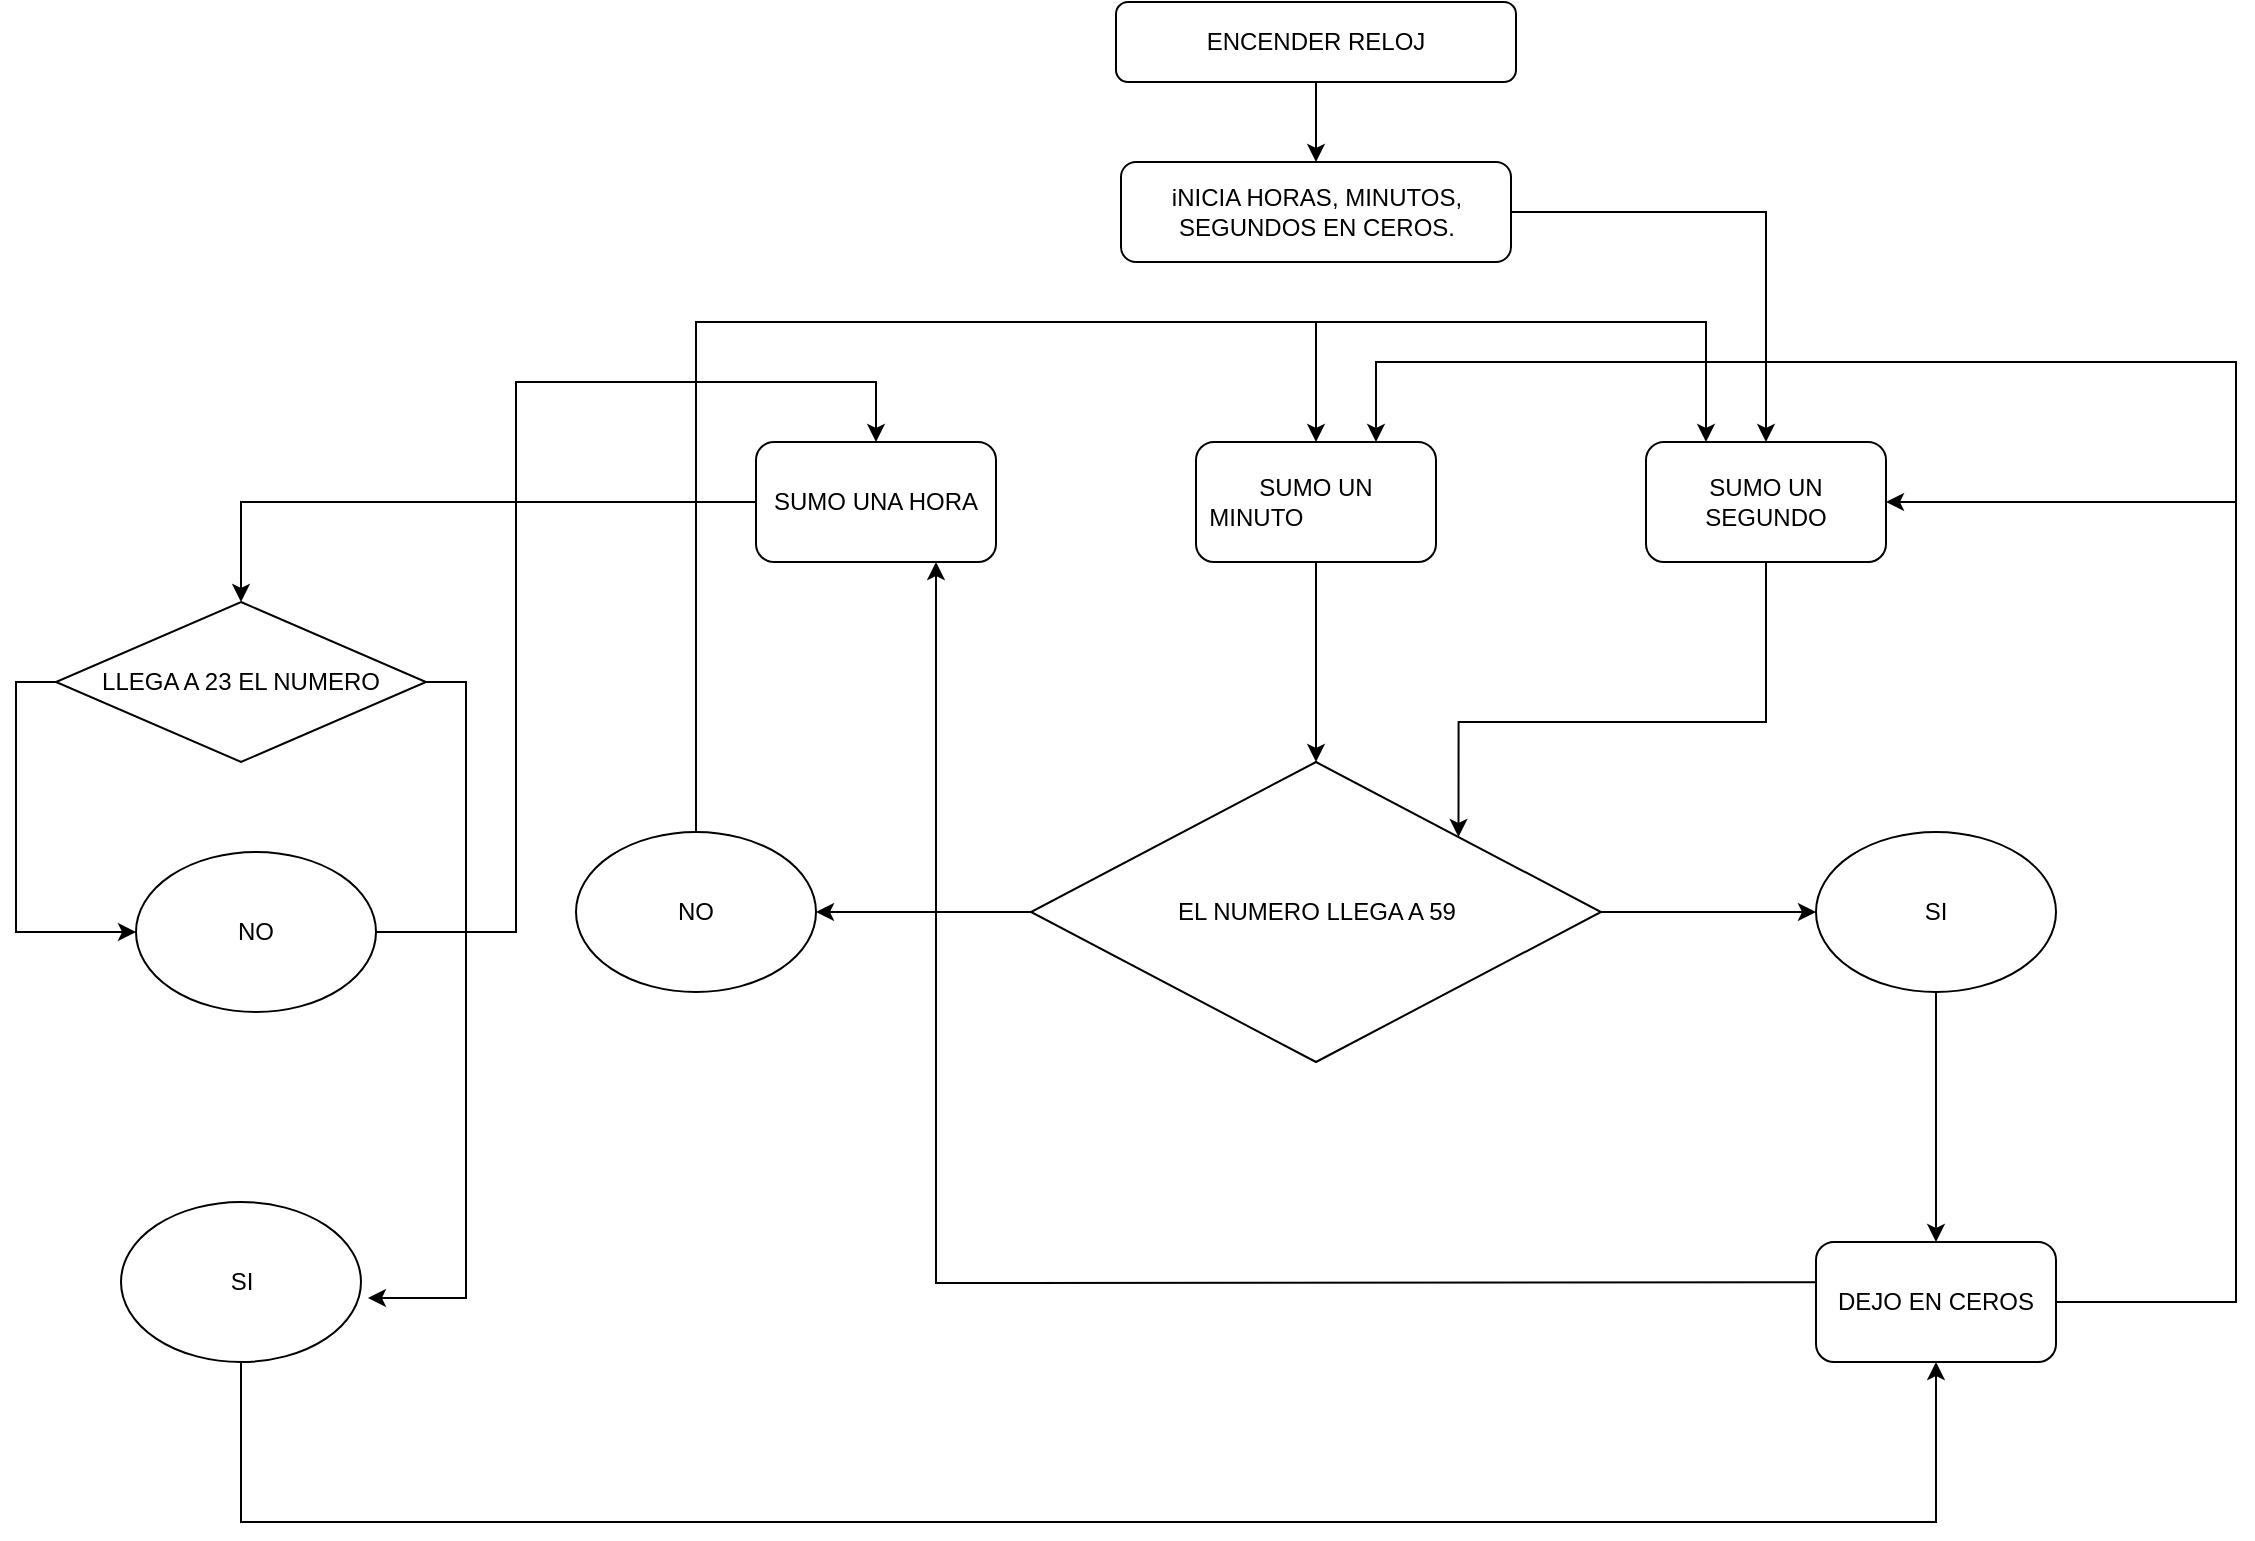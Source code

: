 <mxfile version="24.2.3" type="github">
  <diagram id="C5RBs43oDa-KdzZeNtuy" name="Page-1">
    <mxGraphModel dx="2259" dy="820" grid="1" gridSize="10" guides="1" tooltips="1" connect="1" arrows="1" fold="1" page="1" pageScale="1" pageWidth="827" pageHeight="1169" math="0" shadow="0">
      <root>
        <mxCell id="WIyWlLk6GJQsqaUBKTNV-0" />
        <mxCell id="WIyWlLk6GJQsqaUBKTNV-1" parent="WIyWlLk6GJQsqaUBKTNV-0" />
        <mxCell id="qwncf6F_4UgzIGXBQepx-1" value="" style="edgeStyle=orthogonalEdgeStyle;rounded=0;orthogonalLoop=1;jettySize=auto;html=1;" edge="1" parent="WIyWlLk6GJQsqaUBKTNV-1" source="WIyWlLk6GJQsqaUBKTNV-3" target="qwncf6F_4UgzIGXBQepx-0">
          <mxGeometry relative="1" as="geometry" />
        </mxCell>
        <mxCell id="WIyWlLk6GJQsqaUBKTNV-3" value="ENCENDER RELOJ" style="rounded=1;whiteSpace=wrap;html=1;fontSize=12;glass=0;strokeWidth=1;shadow=0;" parent="WIyWlLk6GJQsqaUBKTNV-1" vertex="1">
          <mxGeometry x="300" y="80" width="200" height="40" as="geometry" />
        </mxCell>
        <mxCell id="qwncf6F_4UgzIGXBQepx-6" value="" style="edgeStyle=orthogonalEdgeStyle;rounded=0;orthogonalLoop=1;jettySize=auto;html=1;entryX=0.5;entryY=0;entryDx=0;entryDy=0;" edge="1" parent="WIyWlLk6GJQsqaUBKTNV-1" source="qwncf6F_4UgzIGXBQepx-0" target="qwncf6F_4UgzIGXBQepx-2">
          <mxGeometry relative="1" as="geometry">
            <mxPoint x="580" y="185" as="targetPoint" />
          </mxGeometry>
        </mxCell>
        <mxCell id="qwncf6F_4UgzIGXBQepx-0" value="iNICIA HORAS, MINUTOS, SEGUNDOS EN CEROS." style="rounded=1;whiteSpace=wrap;html=1;" vertex="1" parent="WIyWlLk6GJQsqaUBKTNV-1">
          <mxGeometry x="302.5" y="160" width="195" height="50" as="geometry" />
        </mxCell>
        <mxCell id="qwncf6F_4UgzIGXBQepx-33" style="edgeStyle=orthogonalEdgeStyle;rounded=0;orthogonalLoop=1;jettySize=auto;html=1;exitX=0.5;exitY=1;exitDx=0;exitDy=0;entryX=1;entryY=0;entryDx=0;entryDy=0;" edge="1" parent="WIyWlLk6GJQsqaUBKTNV-1" source="qwncf6F_4UgzIGXBQepx-2" target="qwncf6F_4UgzIGXBQepx-9">
          <mxGeometry relative="1" as="geometry">
            <Array as="points">
              <mxPoint x="625" y="440" />
              <mxPoint x="471" y="440" />
            </Array>
          </mxGeometry>
        </mxCell>
        <mxCell id="qwncf6F_4UgzIGXBQepx-2" value="SUMO UN SEGUNDO" style="rounded=1;whiteSpace=wrap;html=1;" vertex="1" parent="WIyWlLk6GJQsqaUBKTNV-1">
          <mxGeometry x="565" y="300" width="120" height="60" as="geometry" />
        </mxCell>
        <mxCell id="qwncf6F_4UgzIGXBQepx-24" style="edgeStyle=orthogonalEdgeStyle;rounded=0;orthogonalLoop=1;jettySize=auto;html=1;exitX=0.5;exitY=1;exitDx=0;exitDy=0;entryX=0.5;entryY=0;entryDx=0;entryDy=0;" edge="1" parent="WIyWlLk6GJQsqaUBKTNV-1" source="qwncf6F_4UgzIGXBQepx-3" target="qwncf6F_4UgzIGXBQepx-9">
          <mxGeometry relative="1" as="geometry" />
        </mxCell>
        <mxCell id="qwncf6F_4UgzIGXBQepx-3" value="SUMO UN MINUTO&lt;span style=&quot;white-space: pre;&quot;&gt;&#x9;&lt;/span&gt;&lt;span style=&quot;white-space: pre;&quot;&gt;&#x9;&lt;/span&gt;&lt;span style=&quot;white-space: pre;&quot;&gt;&#x9;&lt;/span&gt;" style="rounded=1;whiteSpace=wrap;html=1;" vertex="1" parent="WIyWlLk6GJQsqaUBKTNV-1">
          <mxGeometry x="340" y="300" width="120" height="60" as="geometry" />
        </mxCell>
        <mxCell id="qwncf6F_4UgzIGXBQepx-43" style="edgeStyle=orthogonalEdgeStyle;rounded=0;orthogonalLoop=1;jettySize=auto;html=1;exitX=0;exitY=0.5;exitDx=0;exitDy=0;entryX=0.5;entryY=0;entryDx=0;entryDy=0;" edge="1" parent="WIyWlLk6GJQsqaUBKTNV-1" source="qwncf6F_4UgzIGXBQepx-4" target="qwncf6F_4UgzIGXBQepx-39">
          <mxGeometry relative="1" as="geometry" />
        </mxCell>
        <mxCell id="qwncf6F_4UgzIGXBQepx-4" value="SUMO UNA HORA" style="rounded=1;whiteSpace=wrap;html=1;" vertex="1" parent="WIyWlLk6GJQsqaUBKTNV-1">
          <mxGeometry x="120" y="300" width="120" height="60" as="geometry" />
        </mxCell>
        <mxCell id="qwncf6F_4UgzIGXBQepx-22" style="edgeStyle=orthogonalEdgeStyle;rounded=0;orthogonalLoop=1;jettySize=auto;html=1;exitX=1;exitY=0.5;exitDx=0;exitDy=0;entryX=0;entryY=0.5;entryDx=0;entryDy=0;" edge="1" parent="WIyWlLk6GJQsqaUBKTNV-1" source="qwncf6F_4UgzIGXBQepx-9" target="qwncf6F_4UgzIGXBQepx-16">
          <mxGeometry relative="1" as="geometry" />
        </mxCell>
        <mxCell id="qwncf6F_4UgzIGXBQepx-26" style="edgeStyle=orthogonalEdgeStyle;rounded=0;orthogonalLoop=1;jettySize=auto;html=1;exitX=0;exitY=0.5;exitDx=0;exitDy=0;entryX=1;entryY=0.5;entryDx=0;entryDy=0;" edge="1" parent="WIyWlLk6GJQsqaUBKTNV-1" source="qwncf6F_4UgzIGXBQepx-9" target="qwncf6F_4UgzIGXBQepx-15">
          <mxGeometry relative="1" as="geometry" />
        </mxCell>
        <mxCell id="qwncf6F_4UgzIGXBQepx-9" value="EL NUMERO LLEGA A 59" style="rhombus;whiteSpace=wrap;html=1;" vertex="1" parent="WIyWlLk6GJQsqaUBKTNV-1">
          <mxGeometry x="257.5" y="460" width="285" height="150" as="geometry" />
        </mxCell>
        <mxCell id="qwncf6F_4UgzIGXBQepx-28" style="edgeStyle=orthogonalEdgeStyle;rounded=0;orthogonalLoop=1;jettySize=auto;html=1;exitX=0.5;exitY=0;exitDx=0;exitDy=0;" edge="1" parent="WIyWlLk6GJQsqaUBKTNV-1" source="qwncf6F_4UgzIGXBQepx-15" target="qwncf6F_4UgzIGXBQepx-3">
          <mxGeometry relative="1" as="geometry">
            <Array as="points">
              <mxPoint x="90" y="240" />
              <mxPoint x="400" y="240" />
            </Array>
          </mxGeometry>
        </mxCell>
        <mxCell id="qwncf6F_4UgzIGXBQepx-29" style="edgeStyle=orthogonalEdgeStyle;rounded=0;orthogonalLoop=1;jettySize=auto;html=1;exitX=0.5;exitY=0;exitDx=0;exitDy=0;entryX=0.25;entryY=0;entryDx=0;entryDy=0;" edge="1" parent="WIyWlLk6GJQsqaUBKTNV-1" source="qwncf6F_4UgzIGXBQepx-15" target="qwncf6F_4UgzIGXBQepx-2">
          <mxGeometry relative="1" as="geometry">
            <Array as="points">
              <mxPoint x="90" y="240" />
              <mxPoint x="595" y="240" />
            </Array>
          </mxGeometry>
        </mxCell>
        <mxCell id="qwncf6F_4UgzIGXBQepx-15" value="NO" style="ellipse;whiteSpace=wrap;html=1;" vertex="1" parent="WIyWlLk6GJQsqaUBKTNV-1">
          <mxGeometry x="30" y="495" width="120" height="80" as="geometry" />
        </mxCell>
        <mxCell id="qwncf6F_4UgzIGXBQepx-37" style="edgeStyle=orthogonalEdgeStyle;rounded=0;orthogonalLoop=1;jettySize=auto;html=1;exitX=0.5;exitY=1;exitDx=0;exitDy=0;entryX=0.5;entryY=0;entryDx=0;entryDy=0;" edge="1" parent="WIyWlLk6GJQsqaUBKTNV-1" source="qwncf6F_4UgzIGXBQepx-16" target="qwncf6F_4UgzIGXBQepx-34">
          <mxGeometry relative="1" as="geometry" />
        </mxCell>
        <mxCell id="qwncf6F_4UgzIGXBQepx-16" value="SI" style="ellipse;whiteSpace=wrap;html=1;" vertex="1" parent="WIyWlLk6GJQsqaUBKTNV-1">
          <mxGeometry x="650" y="495" width="120" height="80" as="geometry" />
        </mxCell>
        <mxCell id="qwncf6F_4UgzIGXBQepx-41" style="edgeStyle=orthogonalEdgeStyle;rounded=0;orthogonalLoop=1;jettySize=auto;html=1;exitX=1;exitY=0.5;exitDx=0;exitDy=0;entryX=1;entryY=0.5;entryDx=0;entryDy=0;" edge="1" parent="WIyWlLk6GJQsqaUBKTNV-1" source="qwncf6F_4UgzIGXBQepx-34" target="qwncf6F_4UgzIGXBQepx-2">
          <mxGeometry relative="1" as="geometry">
            <Array as="points">
              <mxPoint x="860" y="730" />
              <mxPoint x="860" y="330" />
            </Array>
          </mxGeometry>
        </mxCell>
        <mxCell id="qwncf6F_4UgzIGXBQepx-50" style="edgeStyle=orthogonalEdgeStyle;rounded=0;orthogonalLoop=1;jettySize=auto;html=1;exitX=1;exitY=0.5;exitDx=0;exitDy=0;entryX=0.75;entryY=0;entryDx=0;entryDy=0;" edge="1" parent="WIyWlLk6GJQsqaUBKTNV-1" source="qwncf6F_4UgzIGXBQepx-34" target="qwncf6F_4UgzIGXBQepx-3">
          <mxGeometry relative="1" as="geometry">
            <Array as="points">
              <mxPoint x="860" y="730" />
              <mxPoint x="860" y="260" />
              <mxPoint x="430" y="260" />
            </Array>
          </mxGeometry>
        </mxCell>
        <mxCell id="qwncf6F_4UgzIGXBQepx-51" style="edgeStyle=orthogonalEdgeStyle;rounded=0;orthogonalLoop=1;jettySize=auto;html=1;exitX=1;exitY=0.5;exitDx=0;exitDy=0;entryX=0.75;entryY=1;entryDx=0;entryDy=0;" edge="1" parent="WIyWlLk6GJQsqaUBKTNV-1" target="qwncf6F_4UgzIGXBQepx-4">
          <mxGeometry relative="1" as="geometry">
            <mxPoint x="770" y="720" as="sourcePoint" />
            <mxPoint x="210" y="290" as="targetPoint" />
          </mxGeometry>
        </mxCell>
        <mxCell id="qwncf6F_4UgzIGXBQepx-34" value="DEJO EN CEROS" style="rounded=1;whiteSpace=wrap;html=1;" vertex="1" parent="WIyWlLk6GJQsqaUBKTNV-1">
          <mxGeometry x="650" y="700" width="120" height="60" as="geometry" />
        </mxCell>
        <mxCell id="qwncf6F_4UgzIGXBQepx-47" style="edgeStyle=orthogonalEdgeStyle;rounded=0;orthogonalLoop=1;jettySize=auto;html=1;exitX=0;exitY=0.5;exitDx=0;exitDy=0;entryX=0;entryY=0.5;entryDx=0;entryDy=0;" edge="1" parent="WIyWlLk6GJQsqaUBKTNV-1" source="qwncf6F_4UgzIGXBQepx-39" target="qwncf6F_4UgzIGXBQepx-44">
          <mxGeometry relative="1" as="geometry" />
        </mxCell>
        <mxCell id="qwncf6F_4UgzIGXBQepx-39" value="LLEGA A 23 EL NUMERO" style="rhombus;whiteSpace=wrap;html=1;" vertex="1" parent="WIyWlLk6GJQsqaUBKTNV-1">
          <mxGeometry x="-230" y="380" width="185" height="80" as="geometry" />
        </mxCell>
        <mxCell id="qwncf6F_4UgzIGXBQepx-49" style="edgeStyle=orthogonalEdgeStyle;rounded=0;orthogonalLoop=1;jettySize=auto;html=1;exitX=1;exitY=0.5;exitDx=0;exitDy=0;entryX=0.5;entryY=0;entryDx=0;entryDy=0;" edge="1" parent="WIyWlLk6GJQsqaUBKTNV-1" source="qwncf6F_4UgzIGXBQepx-44" target="qwncf6F_4UgzIGXBQepx-4">
          <mxGeometry relative="1" as="geometry">
            <Array as="points">
              <mxPoint y="545" />
              <mxPoint y="270" />
              <mxPoint x="180" y="270" />
            </Array>
          </mxGeometry>
        </mxCell>
        <mxCell id="qwncf6F_4UgzIGXBQepx-44" value="NO" style="ellipse;whiteSpace=wrap;html=1;" vertex="1" parent="WIyWlLk6GJQsqaUBKTNV-1">
          <mxGeometry x="-190" y="505" width="120" height="80" as="geometry" />
        </mxCell>
        <mxCell id="qwncf6F_4UgzIGXBQepx-48" style="edgeStyle=orthogonalEdgeStyle;rounded=0;orthogonalLoop=1;jettySize=auto;html=1;exitX=0.5;exitY=1;exitDx=0;exitDy=0;entryX=0.5;entryY=1;entryDx=0;entryDy=0;" edge="1" parent="WIyWlLk6GJQsqaUBKTNV-1" source="qwncf6F_4UgzIGXBQepx-45" target="qwncf6F_4UgzIGXBQepx-34">
          <mxGeometry relative="1" as="geometry">
            <Array as="points">
              <mxPoint x="-137" y="840" />
              <mxPoint x="710" y="840" />
            </Array>
          </mxGeometry>
        </mxCell>
        <mxCell id="qwncf6F_4UgzIGXBQepx-45" value="SI" style="ellipse;whiteSpace=wrap;html=1;" vertex="1" parent="WIyWlLk6GJQsqaUBKTNV-1">
          <mxGeometry x="-197.5" y="680" width="120" height="80" as="geometry" />
        </mxCell>
        <mxCell id="qwncf6F_4UgzIGXBQepx-46" style="edgeStyle=orthogonalEdgeStyle;rounded=0;orthogonalLoop=1;jettySize=auto;html=1;exitX=1;exitY=0.5;exitDx=0;exitDy=0;entryX=1.029;entryY=0.6;entryDx=0;entryDy=0;entryPerimeter=0;" edge="1" parent="WIyWlLk6GJQsqaUBKTNV-1" source="qwncf6F_4UgzIGXBQepx-39" target="qwncf6F_4UgzIGXBQepx-45">
          <mxGeometry relative="1" as="geometry">
            <Array as="points">
              <mxPoint x="-25" y="420" />
              <mxPoint x="-25" y="728" />
            </Array>
          </mxGeometry>
        </mxCell>
      </root>
    </mxGraphModel>
  </diagram>
</mxfile>
